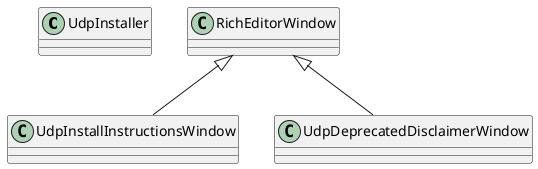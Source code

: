 @startuml
class UdpInstaller {
}
class UdpInstallInstructionsWindow {
}
class UdpDeprecatedDisclaimerWindow {
}
RichEditorWindow <|-- UdpInstallInstructionsWindow
RichEditorWindow <|-- UdpDeprecatedDisclaimerWindow
@enduml
